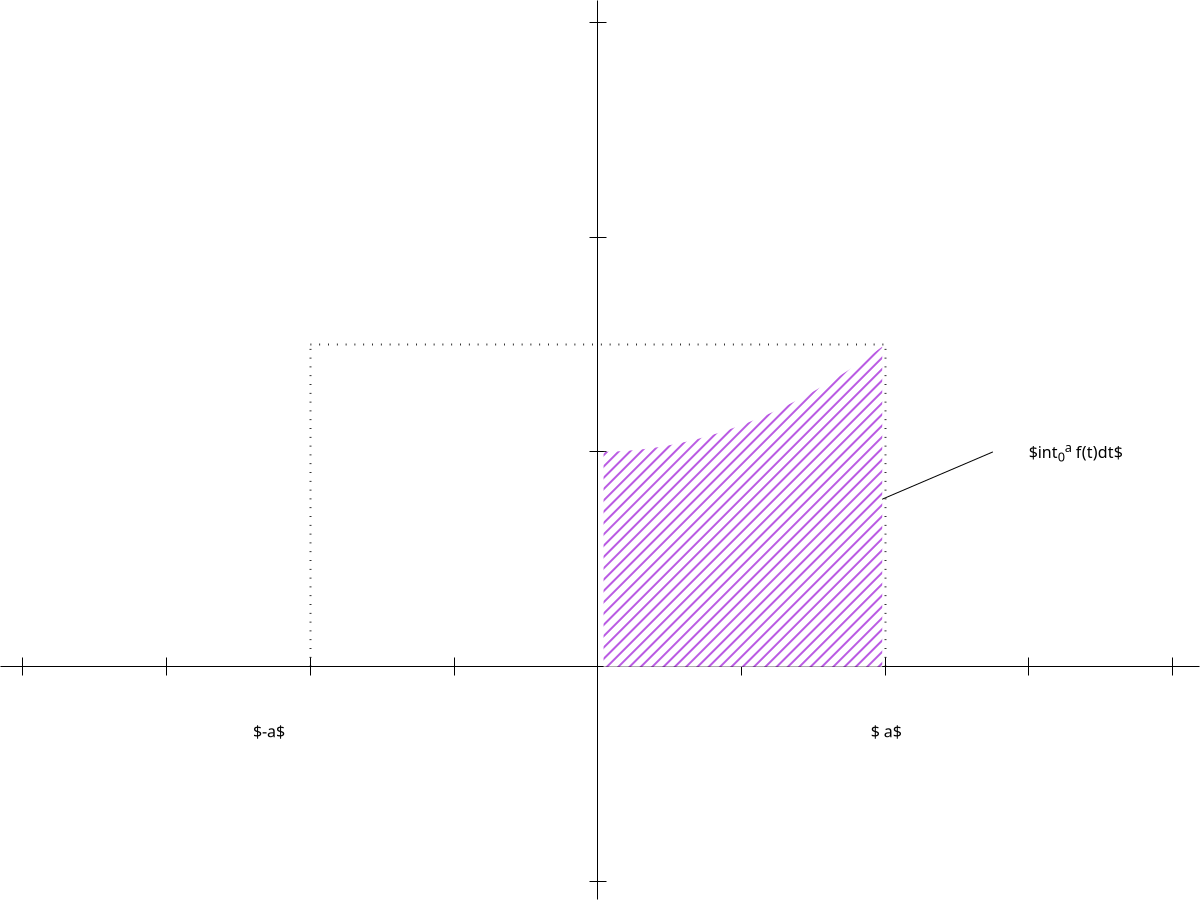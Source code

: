 set terminal epslatex size 3in,2in font ',8'
set output 'figura_02_04.tex'
set border 0

set xzeroaxis
set xtics axis
set xtics 1
set format x ''
set xrange [-4:4]
set arrow from -5,0 to 5,0, first 0 filled head

set yzeroaxis
set ytics axis
set ytics 1
set format y ''
set yrange [-1:3]
set arrow from 0,-1.5 to 0,3.5, graph 1 filled head

set arrow from  2,0   to  2,1.5 nohead linetype 0 linewidth 2
set arrow from -2,0   to -2,1.5 nohead linetype 0 linewidth 2
set arrow from -2,1.5 to  2,1.5 nohead linetype 0 linewidth 2

set label '$t$'    at  5.3,0
set label '$f(t)$' at 0.45,3.4

set arrow from 2.75,1 to 1,0.5

set label '$-a$'              at -2.4,-0.3
set label '$ a$'              at  1.9,-0.3
set label '$\int_0^a f(t)dt$' at    3,1

plot ( (  0<=x && x<=2) ? (0.125*x*x)+1 : NaN) with filledcurves above y1=0 fillstyle pattern 5 notitle
plot ( ( -2<=x && x<=0) ? (0.125*x*x)+1 : NaN) with filledcurves above y1=0 fillstyle pattern 4 notitle
plot ( ( -4<=x && x<=4) ? (0.125*x*x)+1 : NaN) linetype 7 linewidth 1 notitle


